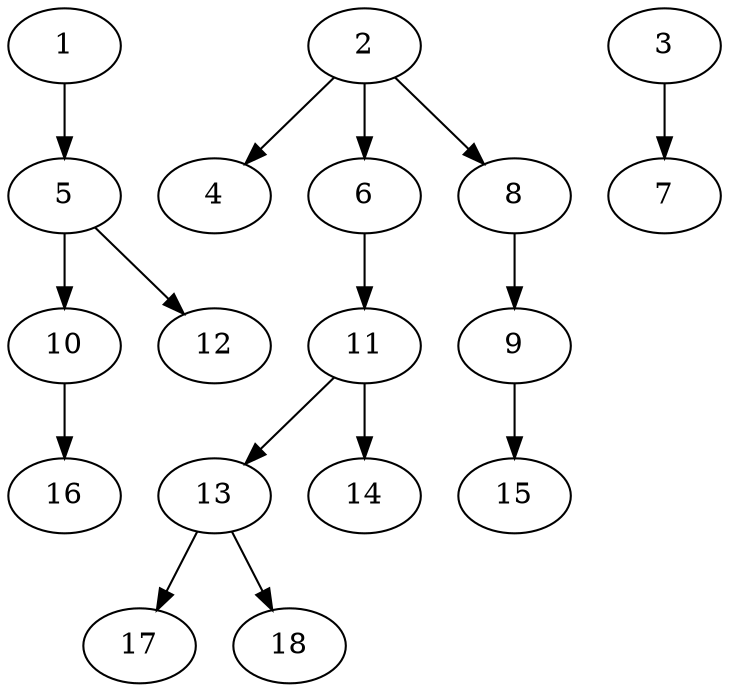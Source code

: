 // DAG (tier=1-easy, mode=compute, n=18, ccr=0.266, fat=0.490, density=0.259, regular=0.690, jump=0.099, mindata=262144, maxdata=2097152)
// DAG automatically generated by daggen at Sun Aug 24 16:33:32 2025
// /home/ermia/Project/Environments/daggen/bin/daggen --dot --ccr 0.266 --fat 0.490 --regular 0.690 --density 0.259 --jump 0.099 --mindata 262144 --maxdata 2097152 -n 18 
digraph G {
  1 [size="3369171358587027456", alpha="0.15", expect_size="1684585679293513728"]
  1 -> 5 [size ="17979269971968"]
  2 [size="45251981589086208", alpha="0.07", expect_size="22625990794543104"]
  2 -> 4 [size ="1015893983232"]
  2 -> 6 [size ="1015893983232"]
  2 -> 8 [size ="1015893983232"]
  3 [size="465647583474672", alpha="0.12", expect_size="232823791737336"]
  3 -> 7 [size ="30666603364352"]
  4 [size="26109074918857768", alpha="0.07", expect_size="13054537459428884"]
  5 [size="433344396453216256", alpha="0.06", expect_size="216672198226608128"]
  5 -> 10 [size ="4581194989568"]
  5 -> 12 [size ="4581194989568"]
  6 [size="463943672983977984", alpha="0.06", expect_size="231971836491988992"]
  6 -> 11 [size ="4794391461888"]
  7 [size="654015879847354", alpha="0.13", expect_size="327007939923677"]
  8 [size="471628460957776", alpha="0.12", expect_size="235814230478888"]
  8 -> 9 [size ="31473797169152"]
  9 [size="311359188328022", alpha="0.12", expect_size="155679594164011"]
  9 -> 15 [size ="13786878574592"]
  10 [size="14068047023456450", alpha="0.09", expect_size="7034023511728225"]
  10 -> 16 [size ="11700103282688"]
  11 [size="4413189290693054", alpha="0.01", expect_size="2206594645346527"]
  11 -> 13 [size ="11719925563392"]
  11 -> 14 [size ="11719925563392"]
  12 [size="46887033891930664", alpha="0.01", expect_size="23443516945965332"]
  13 [size="417703823147008000", alpha="0.11", expect_size="208851911573504000"]
  13 -> 17 [size ="4470289203200"]
  13 -> 18 [size ="4470289203200"]
  14 [size="4768128339784748", alpha="0.01", expect_size="2384064169892374"]
  15 [size="559250786268280", alpha="0.13", expect_size="279625393134140"]
  16 [size="1706524147829440512", alpha="0.02", expect_size="853262073914720256"]
  17 [size="1104303917830765", alpha="0.11", expect_size="552151958915382"]
  18 [size="21370158463320064", alpha="0.11", expect_size="10685079231660032"]
}